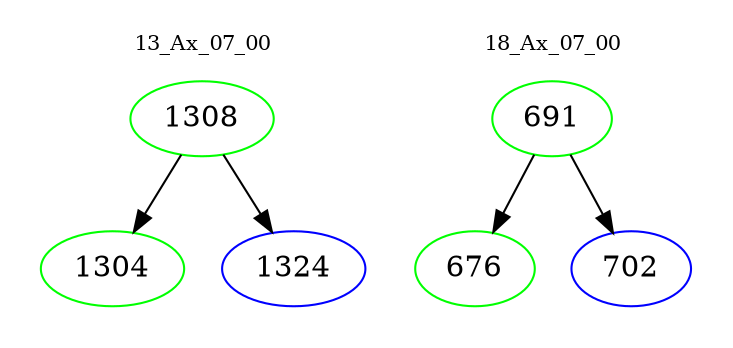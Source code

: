 digraph{
subgraph cluster_0 {
color = white
label = "13_Ax_07_00";
fontsize=10;
T0_1308 [label="1308", color="green"]
T0_1308 -> T0_1304 [color="black"]
T0_1304 [label="1304", color="green"]
T0_1308 -> T0_1324 [color="black"]
T0_1324 [label="1324", color="blue"]
}
subgraph cluster_1 {
color = white
label = "18_Ax_07_00";
fontsize=10;
T1_691 [label="691", color="green"]
T1_691 -> T1_676 [color="black"]
T1_676 [label="676", color="green"]
T1_691 -> T1_702 [color="black"]
T1_702 [label="702", color="blue"]
}
}
